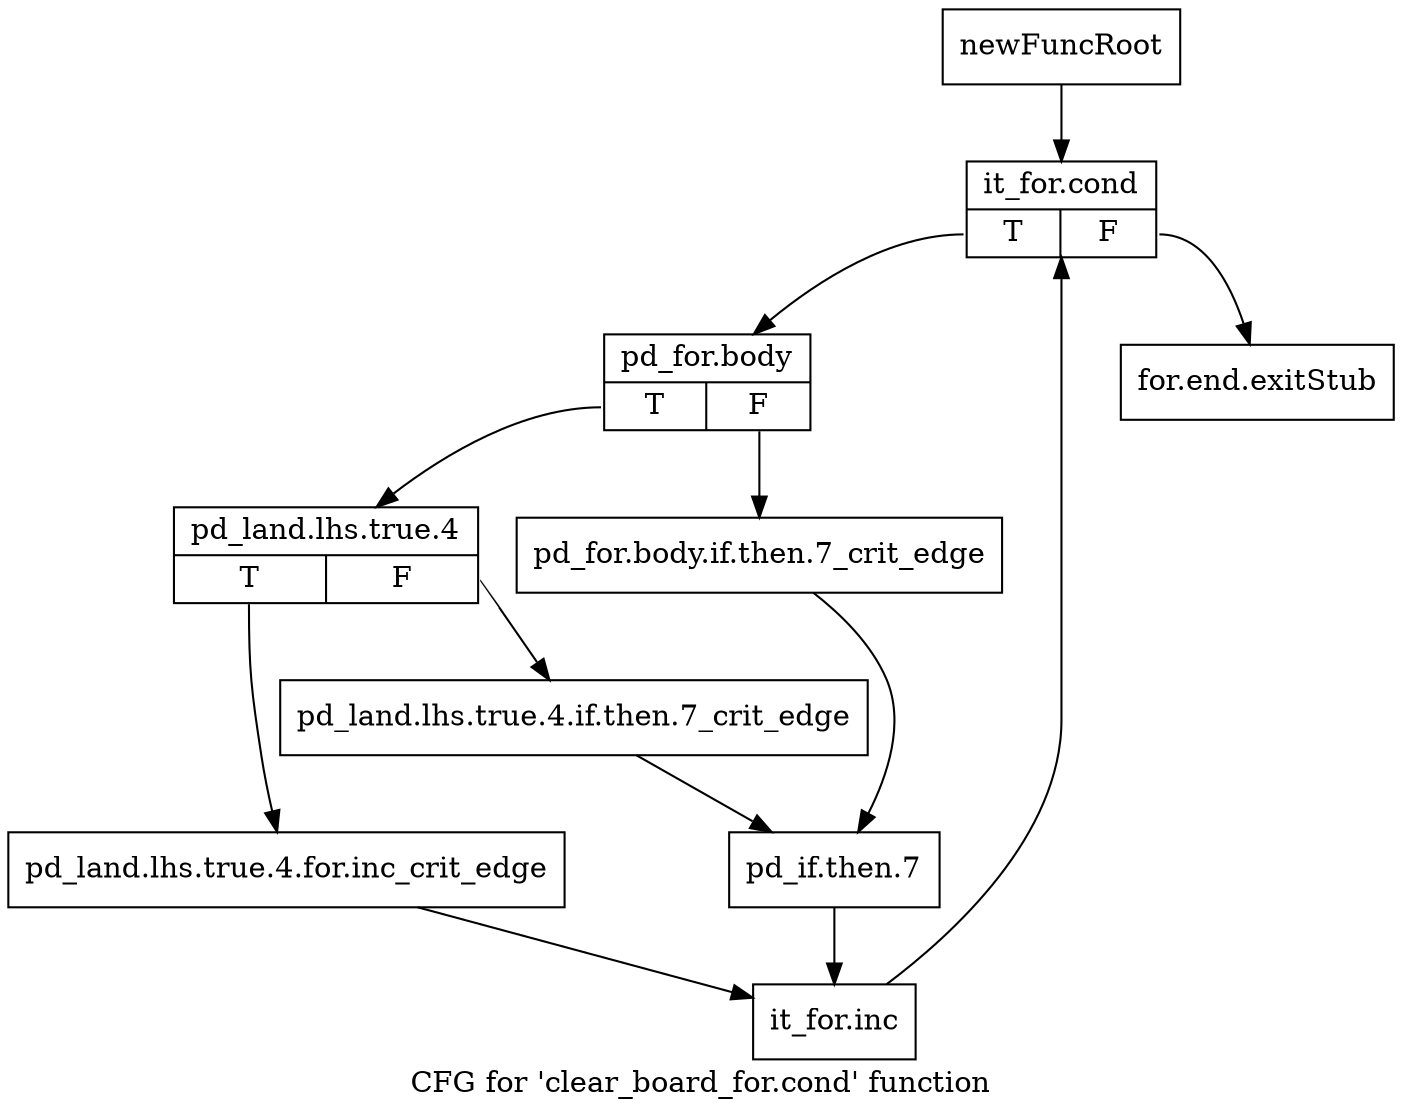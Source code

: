 digraph "CFG for 'clear_board_for.cond' function" {
	label="CFG for 'clear_board_for.cond' function";

	Node0x3ddcb30 [shape=record,label="{newFuncRoot}"];
	Node0x3ddcb30 -> Node0x3ddcbd0;
	Node0x3ddcb80 [shape=record,label="{for.end.exitStub}"];
	Node0x3ddcbd0 [shape=record,label="{it_for.cond|{<s0>T|<s1>F}}"];
	Node0x3ddcbd0:s0 -> Node0x3ddcc20;
	Node0x3ddcbd0:s1 -> Node0x3ddcb80;
	Node0x3ddcc20 [shape=record,label="{pd_for.body|{<s0>T|<s1>F}}"];
	Node0x3ddcc20:s0 -> Node0x3ddccc0;
	Node0x3ddcc20:s1 -> Node0x3ddcc70;
	Node0x3ddcc70 [shape=record,label="{pd_for.body.if.then.7_crit_edge}"];
	Node0x3ddcc70 -> Node0x3ddcd60;
	Node0x3ddccc0 [shape=record,label="{pd_land.lhs.true.4|{<s0>T|<s1>F}}"];
	Node0x3ddccc0:s0 -> Node0x3ddcdb0;
	Node0x3ddccc0:s1 -> Node0x3ddcd10;
	Node0x3ddcd10 [shape=record,label="{pd_land.lhs.true.4.if.then.7_crit_edge}"];
	Node0x3ddcd10 -> Node0x3ddcd60;
	Node0x3ddcd60 [shape=record,label="{pd_if.then.7}"];
	Node0x3ddcd60 -> Node0x3ddce00;
	Node0x3ddcdb0 [shape=record,label="{pd_land.lhs.true.4.for.inc_crit_edge}"];
	Node0x3ddcdb0 -> Node0x3ddce00;
	Node0x3ddce00 [shape=record,label="{it_for.inc}"];
	Node0x3ddce00 -> Node0x3ddcbd0;
}
